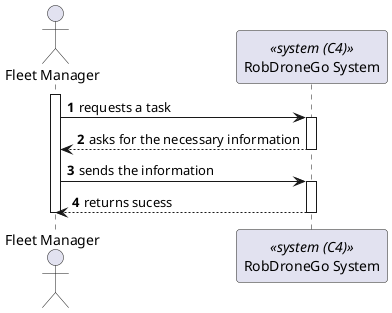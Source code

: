 @startuml process-view
autonumber

actor FM as "Fleet Manager"
participant SYS as "RobDroneGo System" <<system (C4)>>

activate FM

FM -> SYS : requests a task 
activate SYS

FM <-- SYS : asks for the necessary information
deactivate SYS

FM -> SYS : sends the information
activate SYS

FM <-- SYS : returns sucess
deactivate SYS

deactivate FM

@enduml

